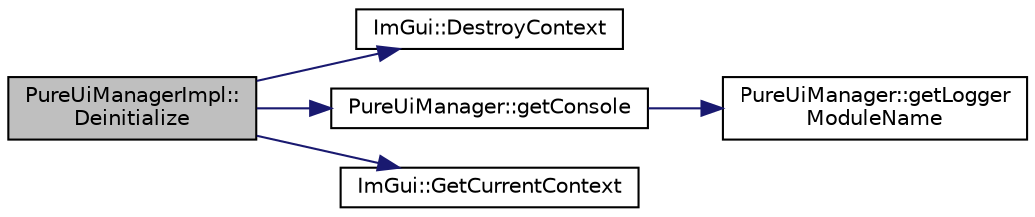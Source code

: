 digraph "PureUiManagerImpl::Deinitialize"
{
 // LATEX_PDF_SIZE
  edge [fontname="Helvetica",fontsize="10",labelfontname="Helvetica",labelfontsize="10"];
  node [fontname="Helvetica",fontsize="10",shape=record];
  rankdir="LR";
  Node1 [label="PureUiManagerImpl::\lDeinitialize",height=0.2,width=0.4,color="black", fillcolor="grey75", style="filled", fontcolor="black",tooltip="This deletes all UI elements and allocated resources, Initialize() can be called again later."];
  Node1 -> Node2 [color="midnightblue",fontsize="10",style="solid",fontname="Helvetica"];
  Node2 [label="ImGui::DestroyContext",height=0.2,width=0.4,color="black", fillcolor="white", style="filled",URL="$namespace_im_gui.html#a1376d580c364fb64264c7a16538a8dfb",tooltip=" "];
  Node1 -> Node3 [color="midnightblue",fontsize="10",style="solid",fontname="Helvetica"];
  Node3 [label="PureUiManager::getConsole",height=0.2,width=0.4,color="black", fillcolor="white", style="filled",URL="$class_pure_ui_manager.html#a15492feec32afcd6b3c0c27fe80a91f9",tooltip="Returns access to console preset with logger module name as this class."];
  Node3 -> Node4 [color="midnightblue",fontsize="10",style="solid",fontname="Helvetica"];
  Node4 [label="PureUiManager::getLogger\lModuleName",height=0.2,width=0.4,color="black", fillcolor="white", style="filled",URL="$class_pure_ui_manager.html#a9bb3bc209c163d824574cbd744a68a78",tooltip="Returns the logger module name of this class."];
  Node1 -> Node5 [color="midnightblue",fontsize="10",style="solid",fontname="Helvetica"];
  Node5 [label="ImGui::GetCurrentContext",height=0.2,width=0.4,color="black", fillcolor="white", style="filled",URL="$namespace_im_gui.html#a3a3cb12a2e8fead9d14876bdeedcb945",tooltip=" "];
}
